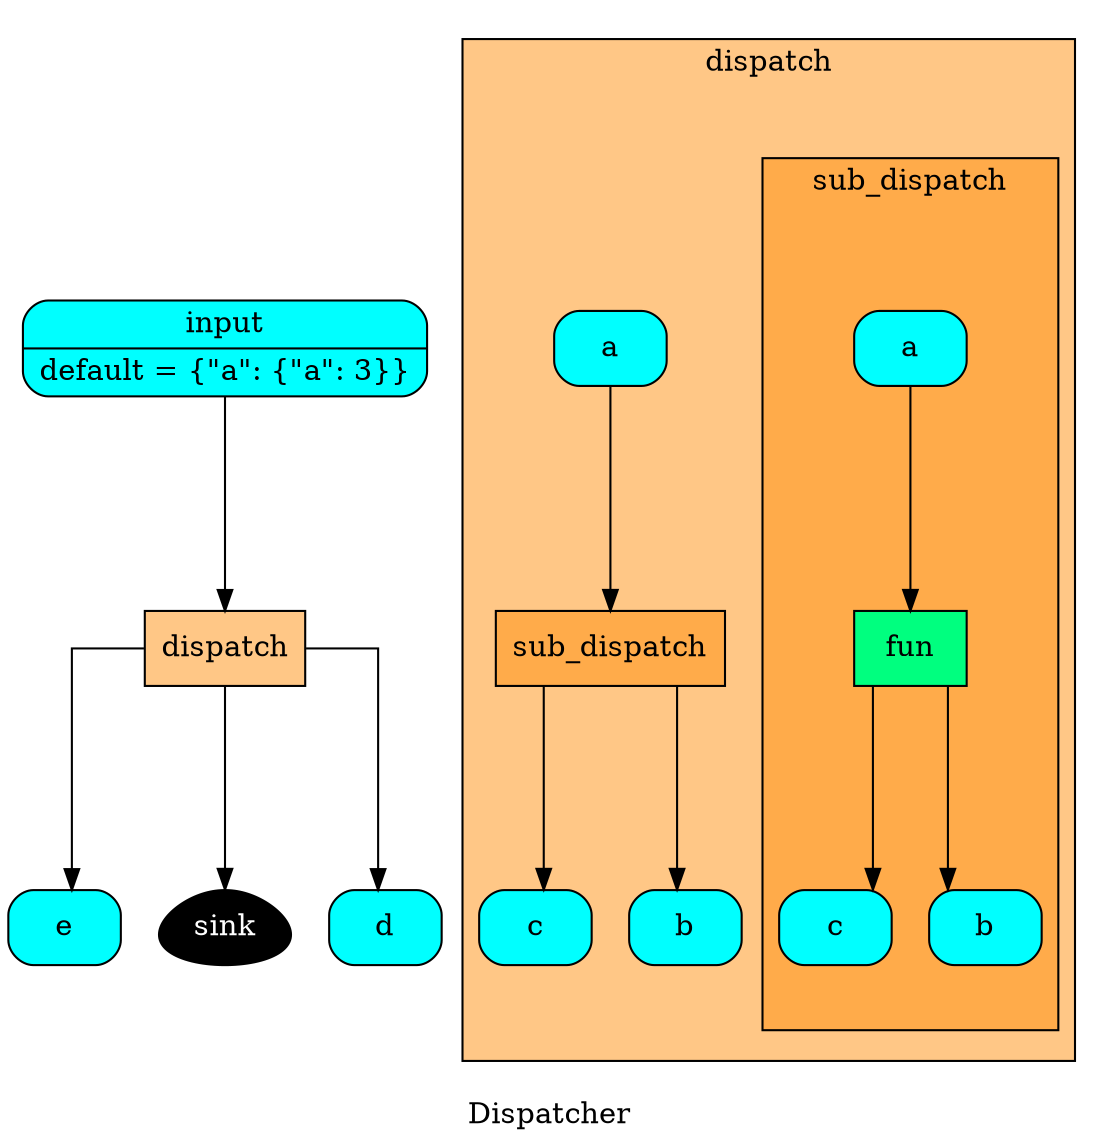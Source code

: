 digraph Dispatcher {
	graph [ratio=1]
	node [style=filled]
	label = "Dispatcher"
	splines = ortho
		"Dispatcher_-5174759717128200752" [label="{ e  }" fillcolor=cyan shape=Mrecord]
		subgraph "cluster_Dispatcher_-6932702348127738687" {
		style=filled
		fillcolor="#FF8F0F80"
		label="dispatch"
		comment="dispatch"
			"cluster_Dispatcher_-6932702348127738687_7452516812483748984" [label="{ c  }" fillcolor=cyan shape=Mrecord]
			subgraph "cluster_cluster_Dispatcher_-6932702348127738687_-8151027096140641165" {
			style=filled
			fillcolor="#FF8F0F80"
			label="sub_dispatch"
			comment="sub_dispatch"
				"cluster_cluster_Dispatcher_-6932702348127738687_-8151027096140641165_7452516812483748984" [label="{ c  }" fillcolor=cyan shape=Mrecord]
				"cluster_cluster_Dispatcher_-6932702348127738687_-8151027096140641165_5482972350223217843" [label="{ fun  }" fillcolor=springgreen shape=record]
				"cluster_cluster_Dispatcher_-6932702348127738687_-8151027096140641165_-8073797913379046683" [label="{ a  }" fillcolor=cyan shape=Mrecord]
				"cluster_cluster_Dispatcher_-6932702348127738687_-8151027096140641165_1087140788564521341" [label="{ b  }" fillcolor=cyan shape=Mrecord]
					"cluster_cluster_Dispatcher_-6932702348127738687_-8151027096140641165_5482972350223217843" -> "cluster_cluster_Dispatcher_-6932702348127738687_-8151027096140641165_7452516812483748984"
					"cluster_cluster_Dispatcher_-6932702348127738687_-8151027096140641165_5482972350223217843" -> "cluster_cluster_Dispatcher_-6932702348127738687_-8151027096140641165_1087140788564521341"
					"cluster_cluster_Dispatcher_-6932702348127738687_-8151027096140641165_-8073797913379046683" -> "cluster_cluster_Dispatcher_-6932702348127738687_-8151027096140641165_5482972350223217843"
			}
			"cluster_Dispatcher_-6932702348127738687_-8151027096140641165" [label="{ sub_dispatch  }" fillcolor="#FF8F0F80" shape=record]
			"cluster_Dispatcher_-6932702348127738687_-8073797913379046683" [label="{ a  }" fillcolor=cyan shape=Mrecord]
			"cluster_Dispatcher_-6932702348127738687_1087140788564521341" [label="{ b  }" fillcolor=cyan shape=Mrecord]
				"cluster_Dispatcher_-6932702348127738687_-8151027096140641165" -> "cluster_Dispatcher_-6932702348127738687_7452516812483748984"
				"cluster_Dispatcher_-6932702348127738687_-8151027096140641165" -> "cluster_Dispatcher_-6932702348127738687_1087140788564521341"
				"cluster_Dispatcher_-6932702348127738687_-8073797913379046683" -> "cluster_Dispatcher_-6932702348127738687_-8151027096140641165"
		}
		"Dispatcher_-6932702348127738687" [label="{ dispatch  }" fillcolor="#FF8F0F80" shape=record]
		"Dispatcher_-5150378214619092686" [label="{ input | default = \{&quot;a&quot;: \{&quot;a&quot;: 3\}\} }" fillcolor=cyan shape=Mrecord]
		Dispatcher_4371399088 [label=sink fillcolor=black fontcolor=white shape=egg]
		"Dispatcher_-2327272690753316518" [label="{ d  }" fillcolor=cyan shape=Mrecord]
			"Dispatcher_-6932702348127738687" -> "Dispatcher_-5174759717128200752"
			"Dispatcher_-6932702348127738687" -> Dispatcher_4371399088
			"Dispatcher_-6932702348127738687" -> "Dispatcher_-2327272690753316518"
			"Dispatcher_-5150378214619092686" -> "Dispatcher_-6932702348127738687"
}